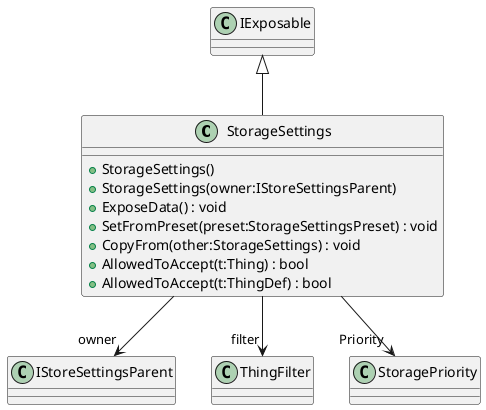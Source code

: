 @startuml
class StorageSettings {
    + StorageSettings()
    + StorageSettings(owner:IStoreSettingsParent)
    + ExposeData() : void
    + SetFromPreset(preset:StorageSettingsPreset) : void
    + CopyFrom(other:StorageSettings) : void
    + AllowedToAccept(t:Thing) : bool
    + AllowedToAccept(t:ThingDef) : bool
}
IExposable <|-- StorageSettings
StorageSettings --> "owner" IStoreSettingsParent
StorageSettings --> "filter" ThingFilter
StorageSettings --> "Priority" StoragePriority
@enduml
